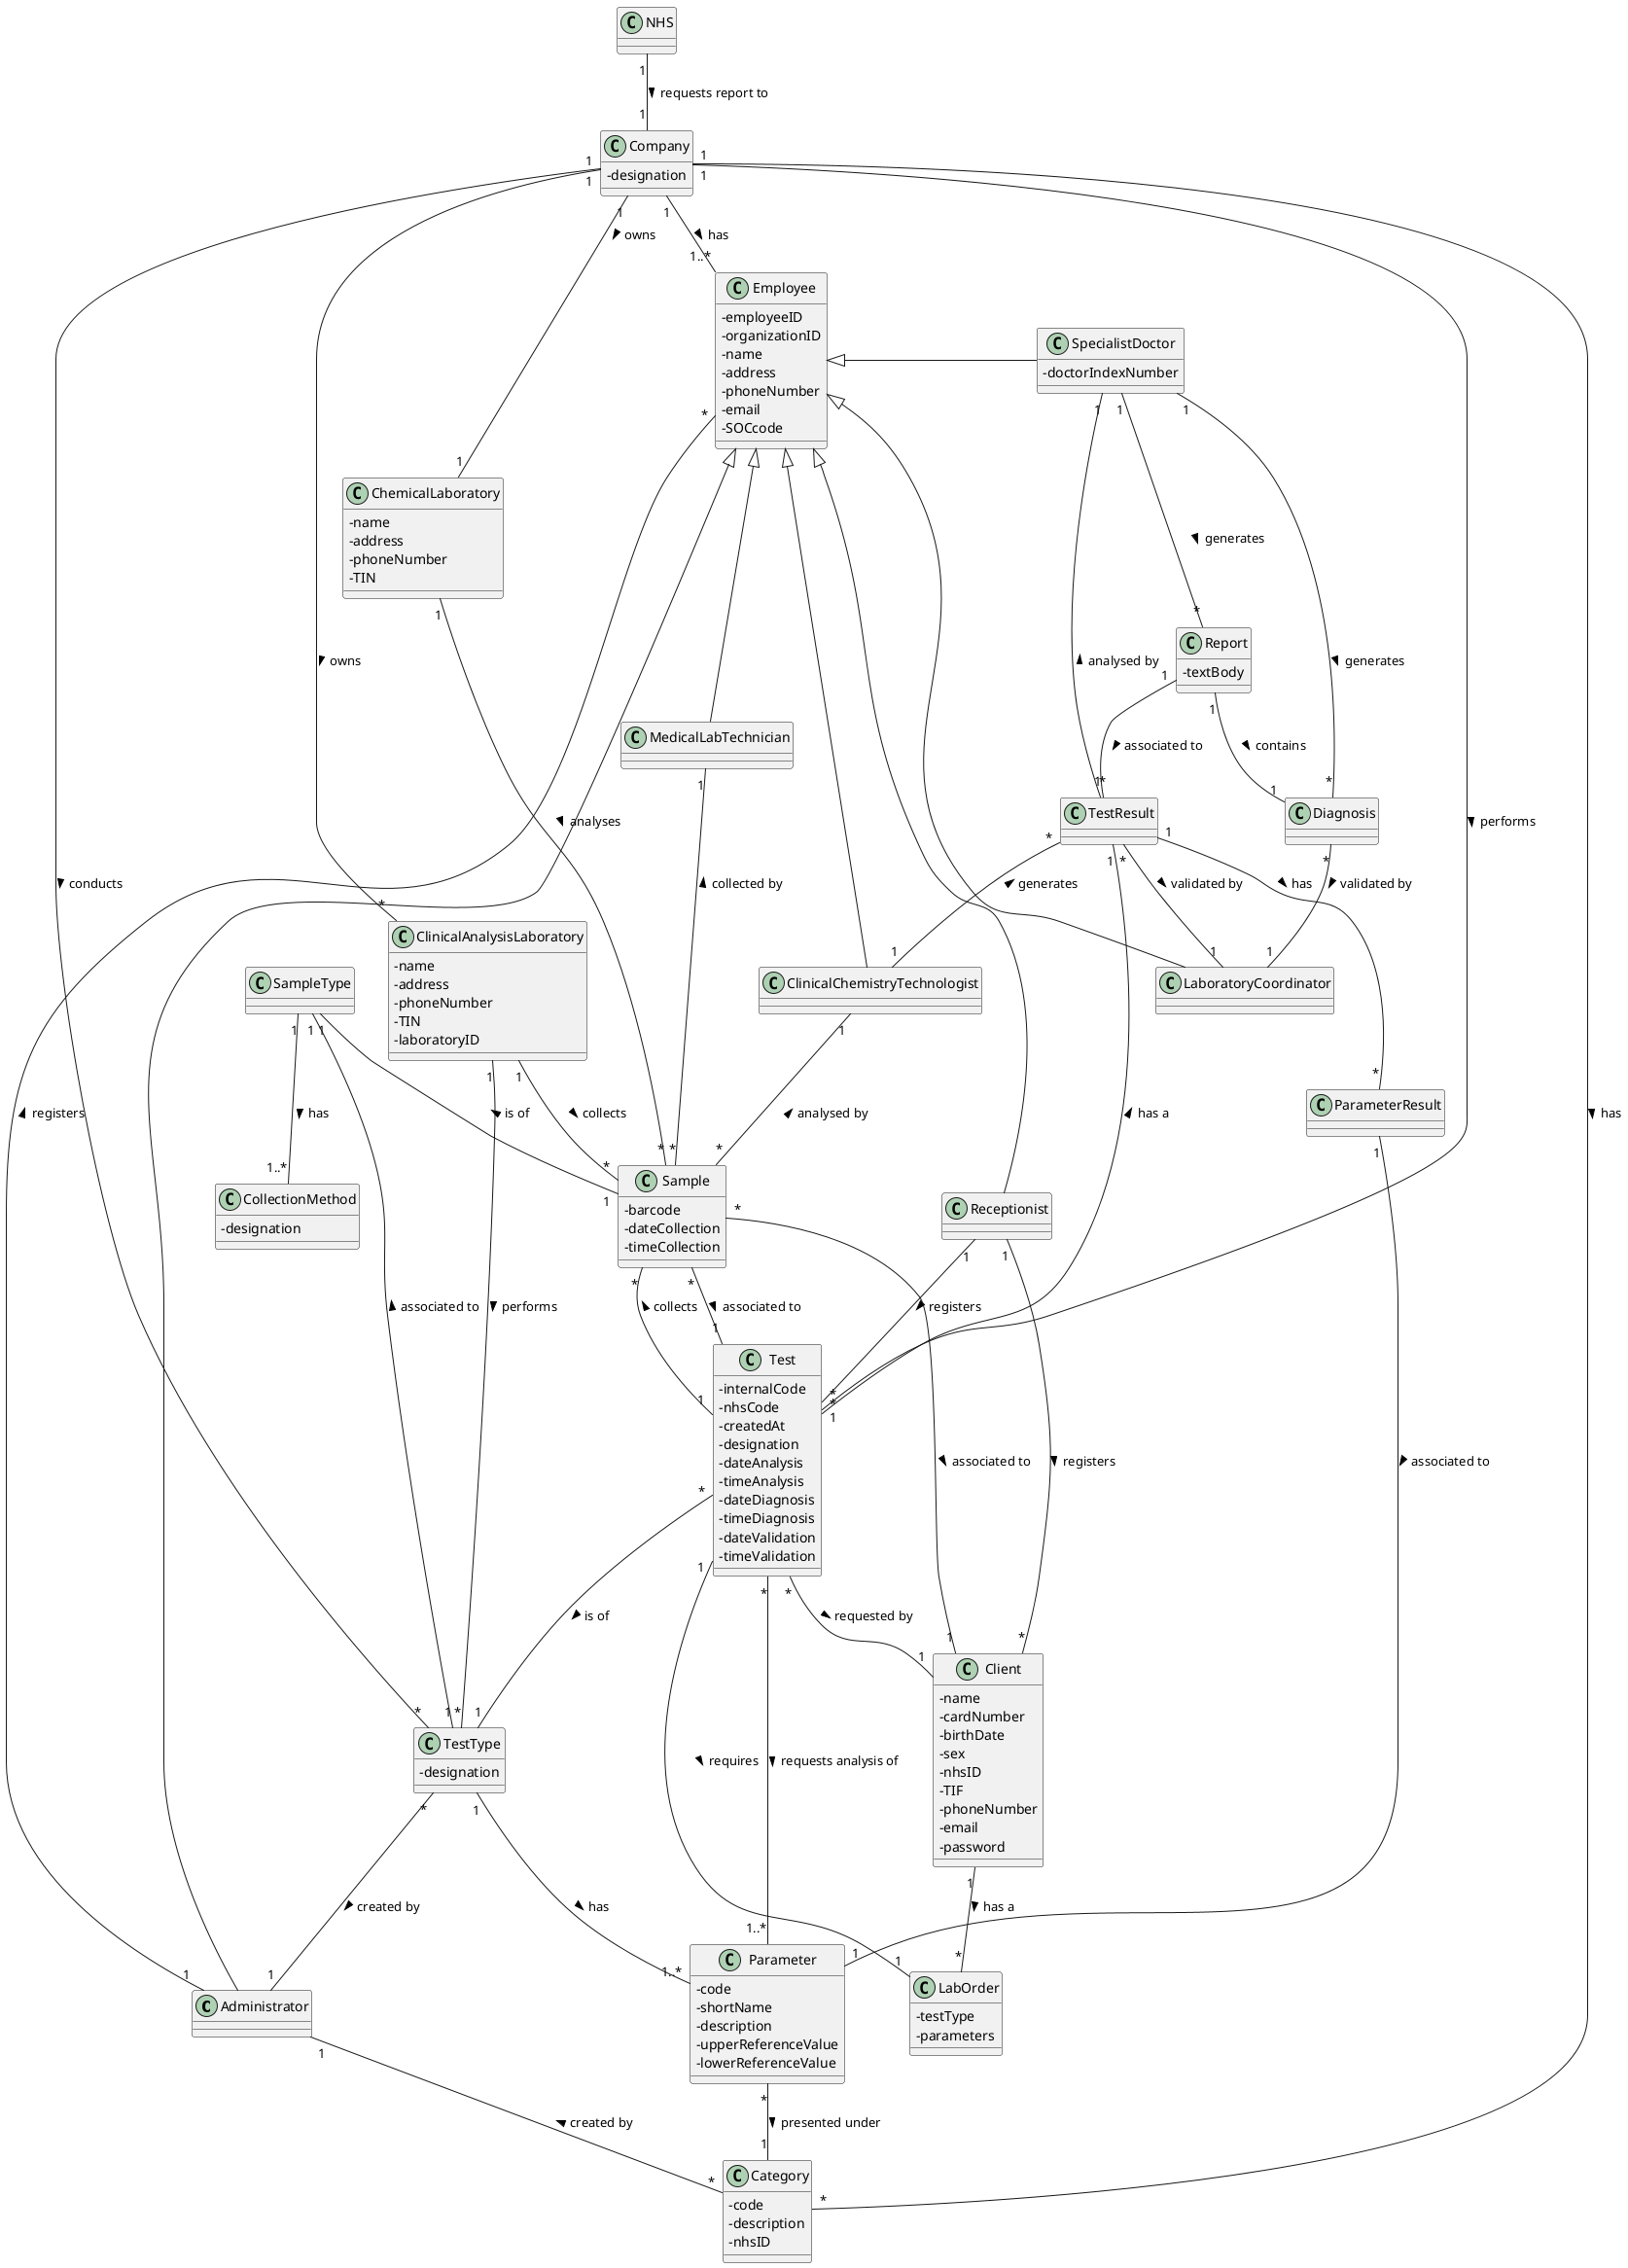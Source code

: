 @startuml
skinparam classAttributeIconSize 0

class Administrator
class Category {
-code
-description
-nhsID
}
class ChemicalLaboratory {
-name
-address
-phoneNumber
-TIN
}
class CollectionMethod {
-designation
}
class Client {
-name
-cardNumber
-birthDate
-sex
-nhsID
-TIF
-phoneNumber
-email
-password
}
class ClinicalAnalysisLaboratory {
-name
-address
-phoneNumber
-TIN
-laboratoryID
}
class ClinicalChemistryTechnologist
class Company {
-designation
}
class Diagnosis
class LabOrder {
-testType
-parameters
}
class Employee {
-employeeID
-organizationID
-name
-address
-phoneNumber
-email
-SOCcode
}
class LaboratoryCoordinator
class MedicalLabTechnician
class NHS
class Receptionist
class Test {
-internalCode
-nhsCode
-createdAt
-designation
-dateAnalysis
-timeAnalysis
-dateDiagnosis
-timeDiagnosis
-dateValidation
-timeValidation
}
class Parameter {
-code
-shortName
-description
-upperReferenceValue
-lowerReferenceValue
}
class ParameterResult
class Report {
-textBody
}
class TestResult
class TestType {
-designation
}
class Sample {
-barcode
-dateCollection
-timeCollection
}
class SampleType
class SpecialistDoctor {
-doctorIndexNumber
}

Administrator "1"--"*" Category : created by <
ChemicalLaboratory "1"--"*" Sample : analyses >
Client "1"--"*" LabOrder : has a >
ClinicalAnalysisLaboratory "1"--"*" Sample : collects >
ClinicalAnalysisLaboratory "1"--"*" TestType : performs >
ClinicalChemistryTechnologist "1"--"*" Sample : analysed by <
Company "1"-down-"*" TestType : conducts >
Company "1"-down-"*" Category : has >
Company "1"-down-"*" ClinicalAnalysisLaboratory : owns >
Company "1"-down-"1" ChemicalLaboratory : owns >
Diagnosis "*"--"1" LaboratoryCoordinator : validated by >
Diagnosis "*"--"1" SpecialistDoctor : generates <
MedicalLabTechnician "1"--"*" Sample : collected by <
NHS "1"--"1" Company : requests report to >
Parameter "*"--"1" Category : presented under >
ParameterResult "1"--"1" Parameter : associated to >
Receptionist "1"--"*" Client : registers >
Receptionist "1"--"*" Test : registers >
Report "1"--"1" Diagnosis : contains >
Report "1"--"1" TestResult : associated to >
Sample "*"--"1" Client : associated to >
Sample "*"--"1" Test : associated to >
SampleType "1"--"1" Sample  : is of <
SpecialistDoctor "1"--"*" Report : generates >
Test "*"--"1" Client : requested by >
Test "*"-up-"1" Company : performs <
Test "*"--"1..*" Parameter : requests analysis of >
Test "1"--"1" LabOrder : requires >
Test "*"--"1" "TestType" : is of >
Test "1"--"1" TestResult : has a >
Test "1"--"*" Sample : collects >
TestResult "*"--"1" LaboratoryCoordinator : validated by >
TestResult "*"--"1" SpecialistDoctor : analysed by >
TestResult "*"--"1" ClinicalChemistryTechnologist : generates <
TestResult "1"--"*" ParameterResult : has >
TestType "*"--"1" Administrator : created by >
TestType "1"--"1..*" Parameter : has >
Employee <|-down- Administrator
Employee <|-down- ClinicalChemistryTechnologist
Employee <|-down- MedicalLabTechnician
Employee <|-down- LaboratoryCoordinator
Employee <|-down- Receptionist
Employee <|-right- SpecialistDoctor
Company "1"--"1..*" Employee : has >
Administrator "1"--"*" Employee : registers >
SampleType "1"--"1..*" CollectionMethod : has >
SampleType "1"--"1" TestType  : associated to <
@enduml